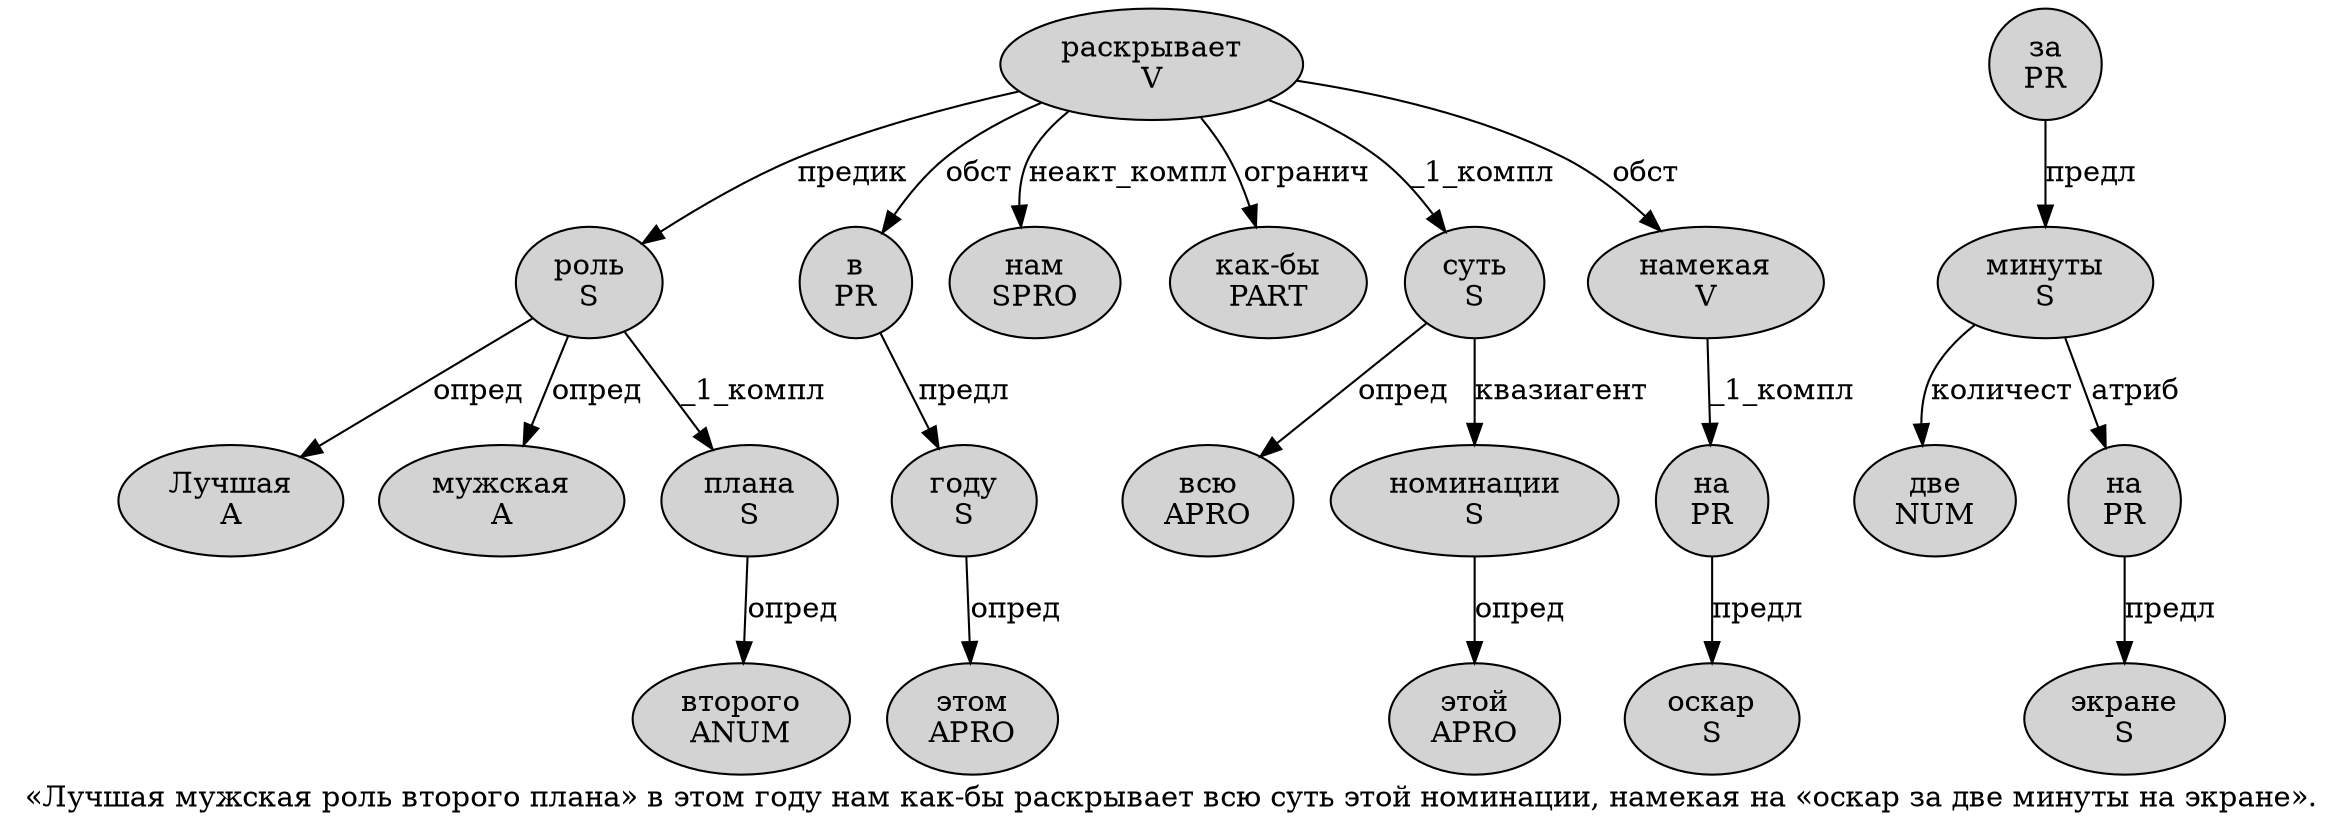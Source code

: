 digraph SENTENCE_4274 {
	graph [label="«Лучшая мужская роль второго плана» в этом году нам как-бы раскрывает всю суть этой номинации, намекая на «оскар за две минуты на экране»."]
	node [style=filled]
		1 [label="Лучшая
A" color="" fillcolor=lightgray penwidth=1 shape=ellipse]
		2 [label="мужская
A" color="" fillcolor=lightgray penwidth=1 shape=ellipse]
		3 [label="роль
S" color="" fillcolor=lightgray penwidth=1 shape=ellipse]
		4 [label="второго
ANUM" color="" fillcolor=lightgray penwidth=1 shape=ellipse]
		5 [label="плана
S" color="" fillcolor=lightgray penwidth=1 shape=ellipse]
		7 [label="в
PR" color="" fillcolor=lightgray penwidth=1 shape=ellipse]
		8 [label="этом
APRO" color="" fillcolor=lightgray penwidth=1 shape=ellipse]
		9 [label="году
S" color="" fillcolor=lightgray penwidth=1 shape=ellipse]
		10 [label="нам
SPRO" color="" fillcolor=lightgray penwidth=1 shape=ellipse]
		11 [label="как-бы
PART" color="" fillcolor=lightgray penwidth=1 shape=ellipse]
		12 [label="раскрывает
V" color="" fillcolor=lightgray penwidth=1 shape=ellipse]
		13 [label="всю
APRO" color="" fillcolor=lightgray penwidth=1 shape=ellipse]
		14 [label="суть
S" color="" fillcolor=lightgray penwidth=1 shape=ellipse]
		15 [label="этой
APRO" color="" fillcolor=lightgray penwidth=1 shape=ellipse]
		16 [label="номинации
S" color="" fillcolor=lightgray penwidth=1 shape=ellipse]
		18 [label="намекая
V" color="" fillcolor=lightgray penwidth=1 shape=ellipse]
		19 [label="на
PR" color="" fillcolor=lightgray penwidth=1 shape=ellipse]
		21 [label="оскар
S" color="" fillcolor=lightgray penwidth=1 shape=ellipse]
		22 [label="за
PR" color="" fillcolor=lightgray penwidth=1 shape=ellipse]
		23 [label="две
NUM" color="" fillcolor=lightgray penwidth=1 shape=ellipse]
		24 [label="минуты
S" color="" fillcolor=lightgray penwidth=1 shape=ellipse]
		25 [label="на
PR" color="" fillcolor=lightgray penwidth=1 shape=ellipse]
		26 [label="экране
S" color="" fillcolor=lightgray penwidth=1 shape=ellipse]
			5 -> 4 [label="опред"]
			22 -> 24 [label="предл"]
			24 -> 23 [label="количест"]
			24 -> 25 [label="атриб"]
			9 -> 8 [label="опред"]
			16 -> 15 [label="опред"]
			18 -> 19 [label="_1_компл"]
			25 -> 26 [label="предл"]
			3 -> 1 [label="опред"]
			3 -> 2 [label="опред"]
			3 -> 5 [label="_1_компл"]
			12 -> 3 [label="предик"]
			12 -> 7 [label="обст"]
			12 -> 10 [label="неакт_компл"]
			12 -> 11 [label="огранич"]
			12 -> 14 [label="_1_компл"]
			12 -> 18 [label="обст"]
			7 -> 9 [label="предл"]
			19 -> 21 [label="предл"]
			14 -> 13 [label="опред"]
			14 -> 16 [label="квазиагент"]
}